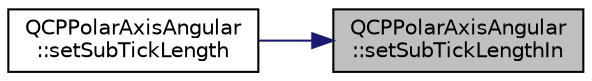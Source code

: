digraph "QCPPolarAxisAngular::setSubTickLengthIn"
{
 // LATEX_PDF_SIZE
  edge [fontname="Helvetica",fontsize="10",labelfontname="Helvetica",labelfontsize="10"];
  node [fontname="Helvetica",fontsize="10",shape=record];
  rankdir="RL";
  Node1 [label="QCPPolarAxisAngular\l::setSubTickLengthIn",height=0.2,width=0.4,color="black", fillcolor="grey75", style="filled", fontcolor="black",tooltip=" "];
  Node1 -> Node2 [dir="back",color="midnightblue",fontsize="10",style="solid",fontname="Helvetica"];
  Node2 [label="QCPPolarAxisAngular\l::setSubTickLength",height=0.2,width=0.4,color="black", fillcolor="white", style="filled",URL="$classQCPPolarAxisAngular.html#a460a6035eef606e5e23df175cd3eef08",tooltip=" "];
}
